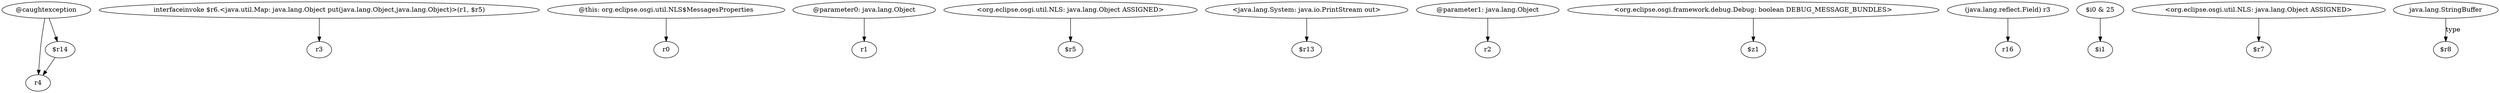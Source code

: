digraph g {
0[label="@caughtexception"]
1[label="r4"]
0->1[label=""]
2[label="interfaceinvoke $r6.<java.util.Map: java.lang.Object put(java.lang.Object,java.lang.Object)>(r1, $r5)"]
3[label="r3"]
2->3[label=""]
4[label="@this: org.eclipse.osgi.util.NLS$MessagesProperties"]
5[label="r0"]
4->5[label=""]
6[label="@parameter0: java.lang.Object"]
7[label="r1"]
6->7[label=""]
8[label="<org.eclipse.osgi.util.NLS: java.lang.Object ASSIGNED>"]
9[label="$r5"]
8->9[label=""]
10[label="$r14"]
10->1[label=""]
11[label="<java.lang.System: java.io.PrintStream out>"]
12[label="$r13"]
11->12[label=""]
13[label="@parameter1: java.lang.Object"]
14[label="r2"]
13->14[label=""]
15[label="<org.eclipse.osgi.framework.debug.Debug: boolean DEBUG_MESSAGE_BUNDLES>"]
16[label="$z1"]
15->16[label=""]
17[label="(java.lang.reflect.Field) r3"]
18[label="r16"]
17->18[label=""]
19[label="$i0 & 25"]
20[label="$i1"]
19->20[label=""]
0->10[label=""]
21[label="<org.eclipse.osgi.util.NLS: java.lang.Object ASSIGNED>"]
22[label="$r7"]
21->22[label=""]
23[label="java.lang.StringBuffer"]
24[label="$r8"]
23->24[label="type"]
}